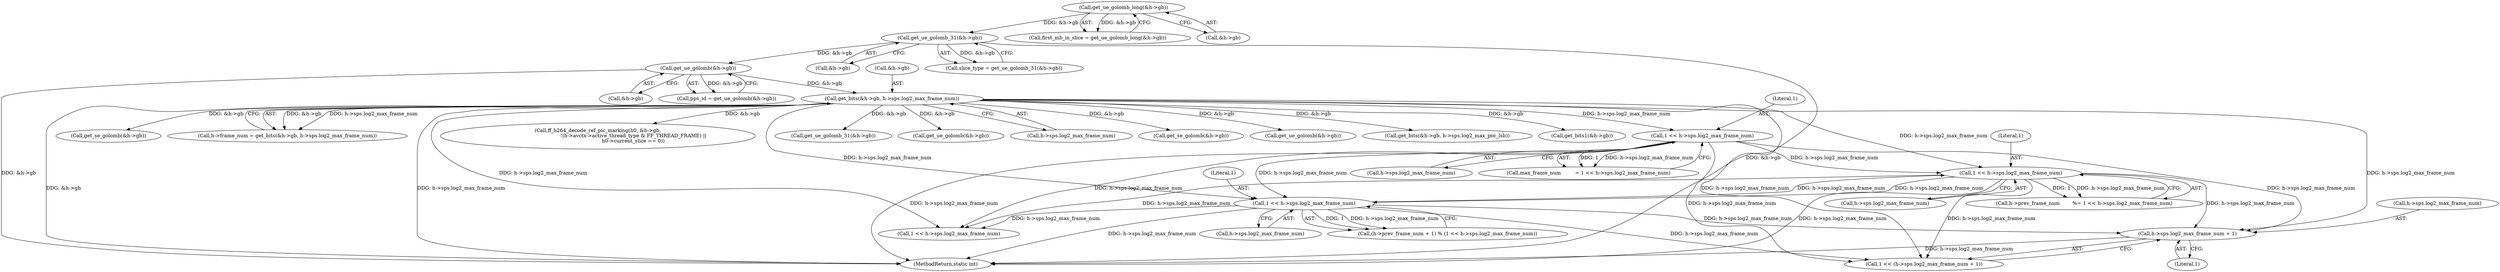 digraph "0_FFmpeg_29ffeef5e73b8f41ff3a3f2242d356759c66f91f@pointer" {
"1002109" [label="(Call,h->sps.log2_max_frame_num + 1)"];
"1001556" [label="(Call,1 << h->sps.log2_max_frame_num)"];
"1000997" [label="(Call,get_bits(&h->gb, h->sps.log2_max_frame_num))"];
"1000300" [label="(Call,get_ue_golomb(&h->gb))"];
"1000230" [label="(Call,get_ue_golomb_31(&h->gb))"];
"1000168" [label="(Call,get_ue_golomb_long(&h->gb))"];
"1001479" [label="(Call,1 << h->sps.log2_max_frame_num)"];
"1001208" [label="(Call,1 << h->sps.log2_max_frame_num)"];
"1001208" [label="(Call,1 << h->sps.log2_max_frame_num)"];
"1002195" [label="(Call,get_se_golomb(&h->gb))"];
"1000997" [label="(Call,get_bits(&h->gb, h->sps.log2_max_frame_num))"];
"1000993" [label="(Call,h->frame_num = get_bits(&h->gb, h->sps.log2_max_frame_num))"];
"1001480" [label="(Literal,1)"];
"1000231" [label="(Call,&h->gb)"];
"1003435" [label="(MethodReturn,static int)"];
"1002411" [label="(Call,ff_h264_decode_ref_pic_marking(h0, &h->gb,\n                                             !(h->avctx->active_thread_type & FF_THREAD_FRAME) ||\n                                             h0->current_slice == 0))"];
"1000228" [label="(Call,slice_type = get_ue_golomb_31(&h->gb))"];
"1001558" [label="(Call,h->sps.log2_max_frame_num)"];
"1002107" [label="(Call,1 << (h->sps.log2_max_frame_num + 1))"];
"1002109" [label="(Call,h->sps.log2_max_frame_num + 1)"];
"1000998" [label="(Call,&h->gb)"];
"1001479" [label="(Call,1 << h->sps.log2_max_frame_num)"];
"1002110" [label="(Call,h->sps.log2_max_frame_num)"];
"1001473" [label="(Call,(h->prev_frame_num + 1) % (1 << h->sps.log2_max_frame_num))"];
"1002502" [label="(Call,get_ue_golomb_31(&h->gb))"];
"1002122" [label="(Call,get_ue_golomb(&h->gb))"];
"1001002" [label="(Call,h->sps.log2_max_frame_num)"];
"1001557" [label="(Literal,1)"];
"1002538" [label="(Call,get_se_golomb(&h->gb))"];
"1001481" [label="(Call,h->sps.log2_max_frame_num)"];
"1001209" [label="(Literal,1)"];
"1000166" [label="(Call,first_mb_in_slice = get_ue_golomb_long(&h->gb))"];
"1001206" [label="(Call,max_frame_num         = 1 << h->sps.log2_max_frame_num)"];
"1001210" [label="(Call,h->sps.log2_max_frame_num)"];
"1002248" [label="(Call,get_ue_golomb(&h->gb))"];
"1000230" [label="(Call,get_ue_golomb_31(&h->gb))"];
"1002115" [label="(Literal,1)"];
"1002140" [label="(Call,get_bits(&h->gb, h->sps.log2_max_poc_lsb))"];
"1001556" [label="(Call,1 << h->sps.log2_max_frame_num)"];
"1000300" [label="(Call,get_ue_golomb(&h->gb))"];
"1000168" [label="(Call,get_ue_golomb_long(&h->gb))"];
"1000301" [label="(Call,&h->gb)"];
"1001073" [label="(Call,get_bits1(&h->gb))"];
"1000298" [label="(Call,pps_id = get_ue_golomb(&h->gb))"];
"1002083" [label="(Call,1 << h->sps.log2_max_frame_num)"];
"1000169" [label="(Call,&h->gb)"];
"1001552" [label="(Call,h->prev_frame_num        %= 1 << h->sps.log2_max_frame_num)"];
"1002109" -> "1002107"  [label="AST: "];
"1002109" -> "1002115"  [label="CFG: "];
"1002110" -> "1002109"  [label="AST: "];
"1002115" -> "1002109"  [label="AST: "];
"1002107" -> "1002109"  [label="CFG: "];
"1002109" -> "1003435"  [label="DDG: h->sps.log2_max_frame_num"];
"1001556" -> "1002109"  [label="DDG: h->sps.log2_max_frame_num"];
"1000997" -> "1002109"  [label="DDG: h->sps.log2_max_frame_num"];
"1001479" -> "1002109"  [label="DDG: h->sps.log2_max_frame_num"];
"1001208" -> "1002109"  [label="DDG: h->sps.log2_max_frame_num"];
"1001556" -> "1001552"  [label="AST: "];
"1001556" -> "1001558"  [label="CFG: "];
"1001557" -> "1001556"  [label="AST: "];
"1001558" -> "1001556"  [label="AST: "];
"1001552" -> "1001556"  [label="CFG: "];
"1001556" -> "1003435"  [label="DDG: h->sps.log2_max_frame_num"];
"1001556" -> "1001479"  [label="DDG: h->sps.log2_max_frame_num"];
"1001556" -> "1001552"  [label="DDG: 1"];
"1001556" -> "1001552"  [label="DDG: h->sps.log2_max_frame_num"];
"1000997" -> "1001556"  [label="DDG: h->sps.log2_max_frame_num"];
"1001479" -> "1001556"  [label="DDG: h->sps.log2_max_frame_num"];
"1001208" -> "1001556"  [label="DDG: h->sps.log2_max_frame_num"];
"1001556" -> "1002083"  [label="DDG: h->sps.log2_max_frame_num"];
"1001556" -> "1002107"  [label="DDG: h->sps.log2_max_frame_num"];
"1000997" -> "1000993"  [label="AST: "];
"1000997" -> "1001002"  [label="CFG: "];
"1000998" -> "1000997"  [label="AST: "];
"1001002" -> "1000997"  [label="AST: "];
"1000993" -> "1000997"  [label="CFG: "];
"1000997" -> "1003435"  [label="DDG: &h->gb"];
"1000997" -> "1003435"  [label="DDG: h->sps.log2_max_frame_num"];
"1000997" -> "1000993"  [label="DDG: &h->gb"];
"1000997" -> "1000993"  [label="DDG: h->sps.log2_max_frame_num"];
"1000300" -> "1000997"  [label="DDG: &h->gb"];
"1000997" -> "1001073"  [label="DDG: &h->gb"];
"1000997" -> "1001208"  [label="DDG: h->sps.log2_max_frame_num"];
"1000997" -> "1001479"  [label="DDG: h->sps.log2_max_frame_num"];
"1000997" -> "1002083"  [label="DDG: h->sps.log2_max_frame_num"];
"1000997" -> "1002107"  [label="DDG: h->sps.log2_max_frame_num"];
"1000997" -> "1002122"  [label="DDG: &h->gb"];
"1000997" -> "1002140"  [label="DDG: &h->gb"];
"1000997" -> "1002195"  [label="DDG: &h->gb"];
"1000997" -> "1002248"  [label="DDG: &h->gb"];
"1000997" -> "1002411"  [label="DDG: &h->gb"];
"1000997" -> "1002502"  [label="DDG: &h->gb"];
"1000997" -> "1002538"  [label="DDG: &h->gb"];
"1000300" -> "1000298"  [label="AST: "];
"1000300" -> "1000301"  [label="CFG: "];
"1000301" -> "1000300"  [label="AST: "];
"1000298" -> "1000300"  [label="CFG: "];
"1000300" -> "1003435"  [label="DDG: &h->gb"];
"1000300" -> "1000298"  [label="DDG: &h->gb"];
"1000230" -> "1000300"  [label="DDG: &h->gb"];
"1000230" -> "1000228"  [label="AST: "];
"1000230" -> "1000231"  [label="CFG: "];
"1000231" -> "1000230"  [label="AST: "];
"1000228" -> "1000230"  [label="CFG: "];
"1000230" -> "1003435"  [label="DDG: &h->gb"];
"1000230" -> "1000228"  [label="DDG: &h->gb"];
"1000168" -> "1000230"  [label="DDG: &h->gb"];
"1000168" -> "1000166"  [label="AST: "];
"1000168" -> "1000169"  [label="CFG: "];
"1000169" -> "1000168"  [label="AST: "];
"1000166" -> "1000168"  [label="CFG: "];
"1000168" -> "1000166"  [label="DDG: &h->gb"];
"1001479" -> "1001473"  [label="AST: "];
"1001479" -> "1001481"  [label="CFG: "];
"1001480" -> "1001479"  [label="AST: "];
"1001481" -> "1001479"  [label="AST: "];
"1001473" -> "1001479"  [label="CFG: "];
"1001479" -> "1003435"  [label="DDG: h->sps.log2_max_frame_num"];
"1001479" -> "1001473"  [label="DDG: 1"];
"1001479" -> "1001473"  [label="DDG: h->sps.log2_max_frame_num"];
"1001208" -> "1001479"  [label="DDG: h->sps.log2_max_frame_num"];
"1001479" -> "1002083"  [label="DDG: h->sps.log2_max_frame_num"];
"1001479" -> "1002107"  [label="DDG: h->sps.log2_max_frame_num"];
"1001208" -> "1001206"  [label="AST: "];
"1001208" -> "1001210"  [label="CFG: "];
"1001209" -> "1001208"  [label="AST: "];
"1001210" -> "1001208"  [label="AST: "];
"1001206" -> "1001208"  [label="CFG: "];
"1001208" -> "1003435"  [label="DDG: h->sps.log2_max_frame_num"];
"1001208" -> "1001206"  [label="DDG: 1"];
"1001208" -> "1001206"  [label="DDG: h->sps.log2_max_frame_num"];
"1001208" -> "1002083"  [label="DDG: h->sps.log2_max_frame_num"];
"1001208" -> "1002107"  [label="DDG: h->sps.log2_max_frame_num"];
}
